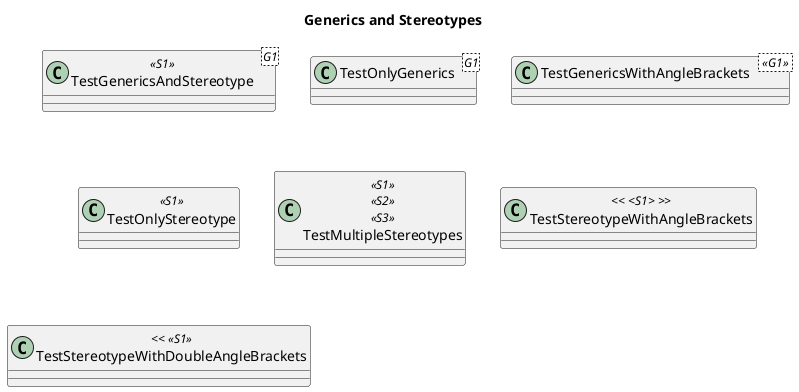 @startuml

title Generics and Stereotypes

class TestGenericsAndStereotype <G1> <<S1>>

class TestOnlyGenerics <G1>
class TestGenericsWithAngleBrackets < <<G1>> >

class TestOnlyStereotype <<S1>>
class TestMultipleStereotypes <<S1>> <<S2>> <<S3>>
class TestStereotypeWithAngleBrackets << <S1> >>
class TestStereotypeWithDoubleAngleBrackets << <<S1>> >>

@enduml
